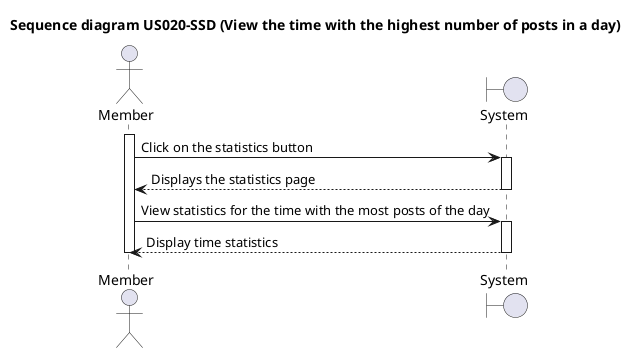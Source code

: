 @startuml SSD

title Sequence diagram US020-SSD (View the time with the highest number of posts in a day)

actor Member as M
boundary System

activate M

M -> System: Click on the statistics button
activate System
System --> M: Displays the statistics page
deactivate System

M -> System: View statistics for the time with the most posts of the day
activate System
System --> M: Display time statistics
deactivate System

deactivate M

@enduml
